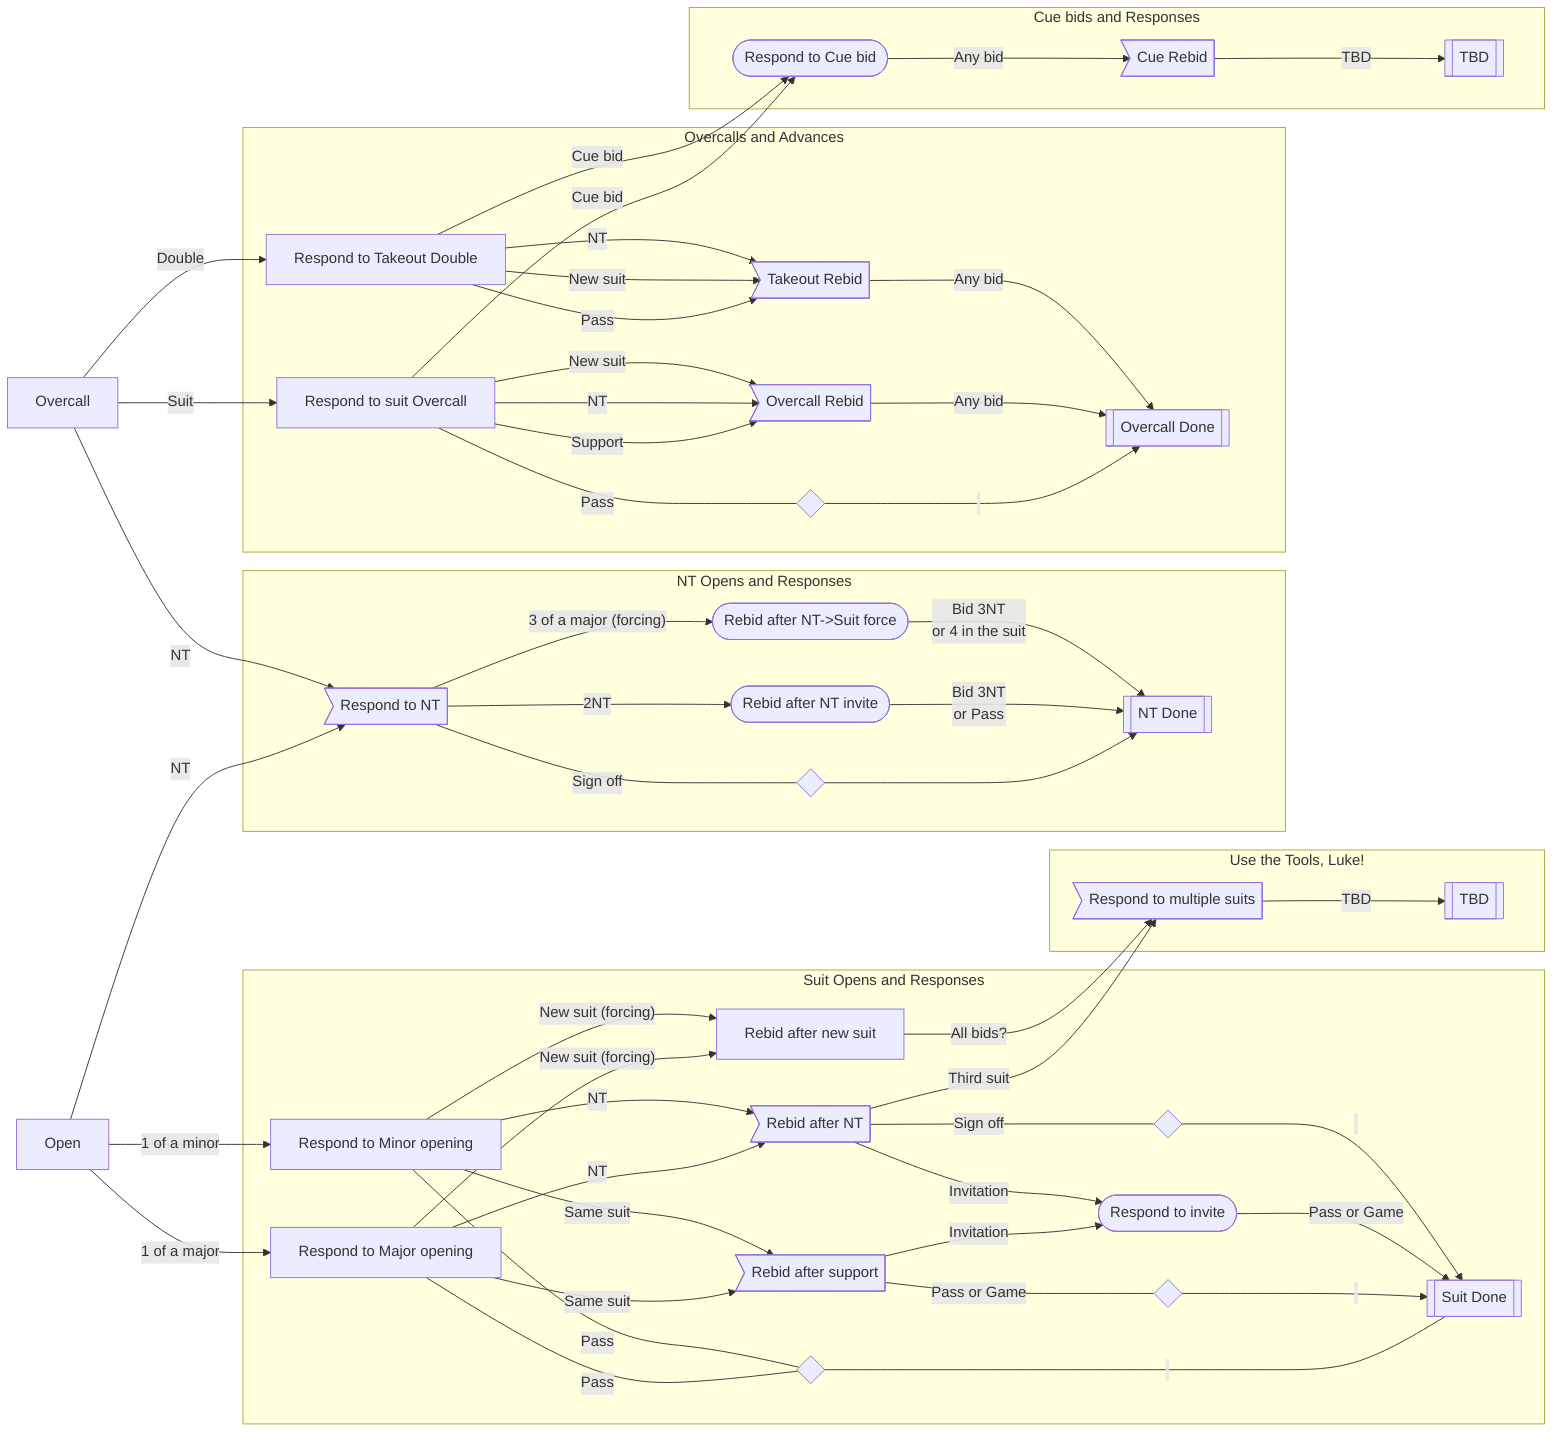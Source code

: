 flowchart LR
  Open[Open]
    Open -->|NT| NTRespond>Respond to NT]
    Open -->|1 of a major| MajorRespond[Respond to Major opening]
    Open -->|1 of a minor| MinorRespond[Respond to Minor opening]

  subgraph NTOpensGraph [NT Opens and Responses]
      NTRespond ---|"Sign off"| Spacer1{" "}
        Spacer1 --> NTDone[[NT Done]]
      NTRespond -->|"2NT"| NTInvitational([Rebid after NT invite])
        NTInvitational -->|Bid 3NT\nor Pass| NTDone
      NTRespond -->|"3 of a major (forcing)"| NTForcing([Rebid after NT->Suit force])
        NTForcing -->|Bid 3NT\nor 4 in the suit| NTDone
  end

  subgraph SuitOpensGraph [Suit Opens and Responses]
      MajorRespond ---|Pass| Spacer4{" "}
        Spacer4 ---|"&nbsp;"| Done[[Suit Done]]

      MajorRespond -->|Same suit| SuitSupported>Rebid after support]
        SuitSupported ---|Pass or Game| Spacer2{" "}
          Spacer2 -->|"&nbsp;"| Done
        SuitSupported -->|"Invitation"| Invitational([Respond to invite])
          Invitational -->|Pass or Game| Done

      MajorRespond -->|"New suit (forcing)"| NewSuit[Rebid after new suit]

      MajorRespond -->|NT| NTResponse>Rebid after NT]
        NTResponse ---|"Sign off"| Spacer3{" "}
          Spacer3 -->|"&nbsp;"| Done
        NTResponse -->|"Invitation"| Invitational

      MinorRespond ---|Pass| Spacer4
      MinorRespond -->|Same suit| SuitSupported
      MinorRespond -->|"New suit (forcing)"| NewSuit
      MinorRespond -->|NT| NTResponse
  end

  subgraph ToolsGraph [Use the Tools, Luke!]
        NTResponse -->|Third suit| ResponderMultiple
        NewSuit -->|All bids?| ResponderMultiple>Respond to multiple suits]
          ResponderMultiple -->|TBD| ToolsTBD[[TBD]]
  end

  Overcall[Overcall]
    Overcall -->|Suit| OvercallAdvance[Respond to suit Overcall]
    Overcall -->|Double| TakeoutAdvance[Respond to Takeout Double]
    Overcall -->|NT| NTRespond

  subgraph OvercallsGraph [Overcalls and Advances]
      OvercallAdvance ---|Pass| SpacerOvercallPass{" "}
        SpacerOvercallPass -->|"&nbsp;"| OvercallDone[[Overcall Done]]
      OvercallAdvance -->|Support| OvercallRebid>Overcall Rebid]
        OvercallRebid -->|Any bid| OvercallDone
      OvercallAdvance -->|NT| OvercallRebid
      OvercallAdvance -->|New suit| OvercallRebid

      TakeoutAdvance -->|Pass| TakeoutRebid>Takeout Rebid]
        TakeoutRebid -->|Any bid| OvercallDone
      TakeoutAdvance -->|New suit| TakeoutRebid
      TakeoutAdvance -->|NT| TakeoutRebid
  end

  subgraph CueGraph [Cue bids and Responses]
      OvercallAdvance -->|Cue bid| Cue([Respond to Cue bid])
        Cue -->|Any bid| CueRebid>Cue Rebid]
          CueRebid -->|TBD| CueTBD[[TBD]]

      TakeoutAdvance -->|Cue bid| Cue
  end